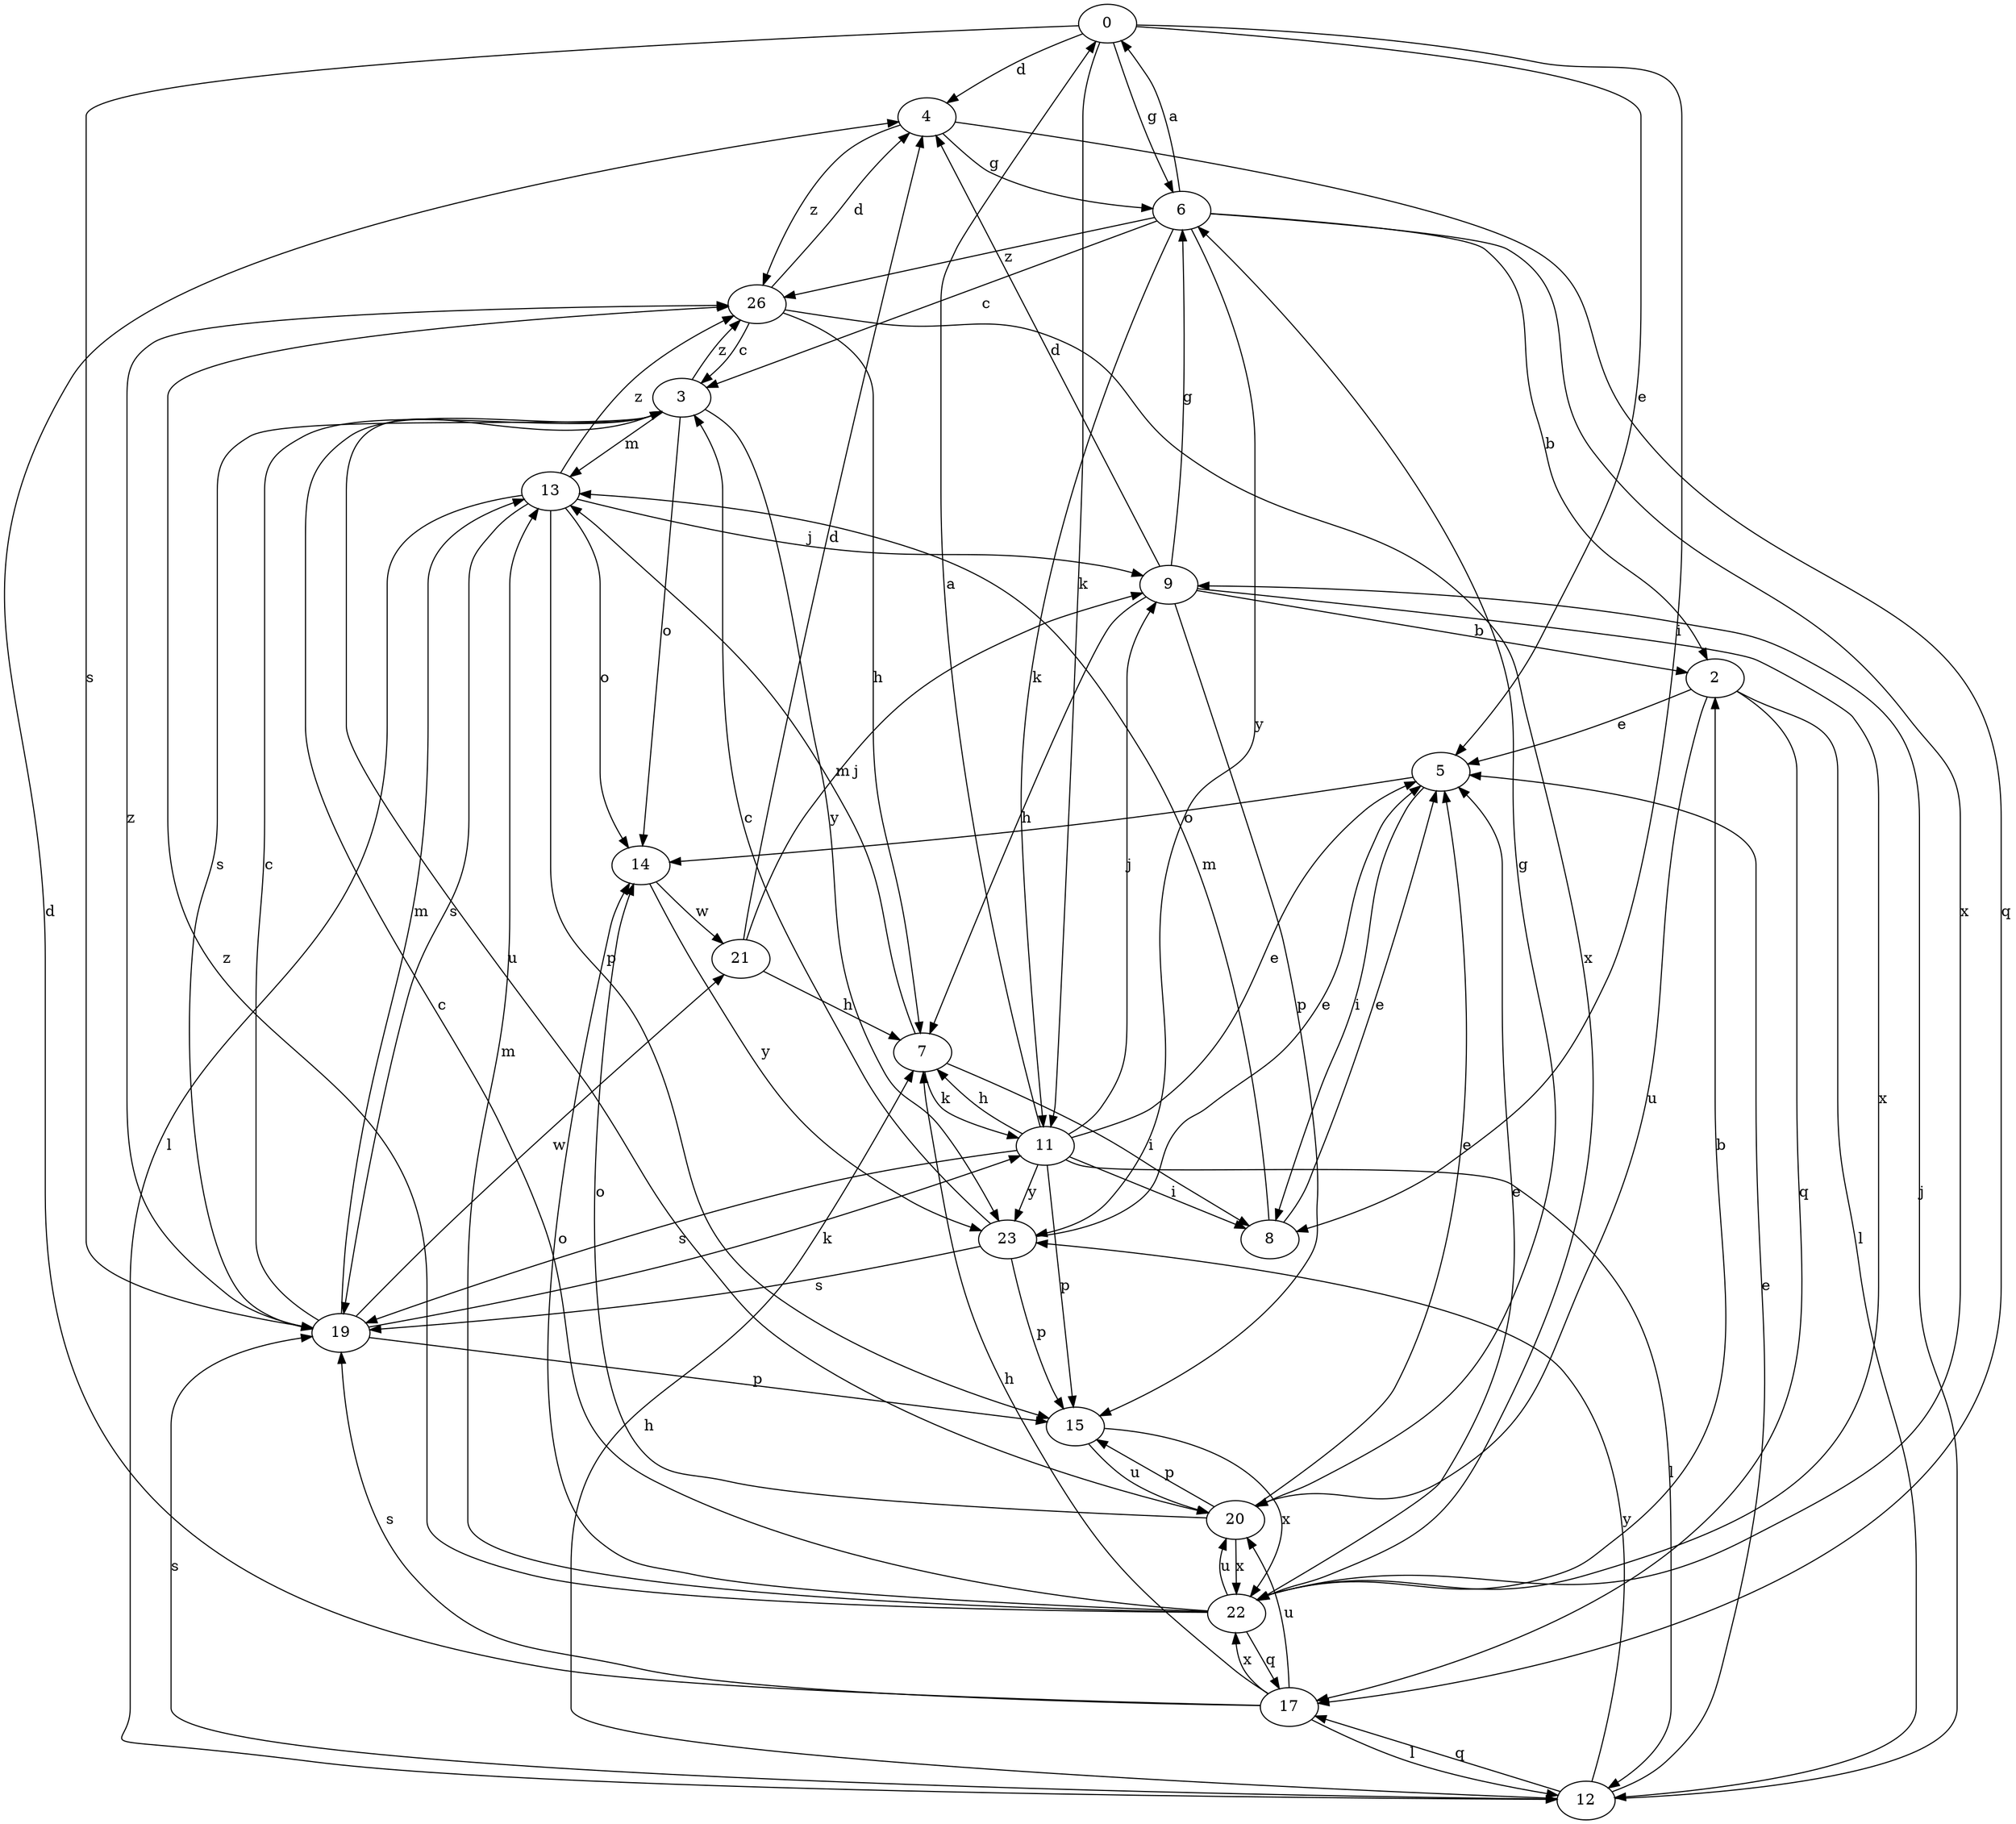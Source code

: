 strict digraph  {
0;
2;
3;
4;
5;
6;
7;
8;
9;
11;
12;
13;
14;
15;
17;
19;
20;
21;
22;
23;
26;
0 -> 4  [label=d];
0 -> 5  [label=e];
0 -> 6  [label=g];
0 -> 8  [label=i];
0 -> 11  [label=k];
0 -> 19  [label=s];
2 -> 5  [label=e];
2 -> 12  [label=l];
2 -> 17  [label=q];
2 -> 20  [label=u];
3 -> 13  [label=m];
3 -> 14  [label=o];
3 -> 19  [label=s];
3 -> 20  [label=u];
3 -> 23  [label=y];
3 -> 26  [label=z];
4 -> 6  [label=g];
4 -> 17  [label=q];
4 -> 26  [label=z];
5 -> 8  [label=i];
5 -> 14  [label=o];
6 -> 0  [label=a];
6 -> 2  [label=b];
6 -> 3  [label=c];
6 -> 11  [label=k];
6 -> 22  [label=x];
6 -> 23  [label=y];
6 -> 26  [label=z];
7 -> 8  [label=i];
7 -> 11  [label=k];
7 -> 13  [label=m];
8 -> 5  [label=e];
8 -> 13  [label=m];
9 -> 2  [label=b];
9 -> 4  [label=d];
9 -> 6  [label=g];
9 -> 7  [label=h];
9 -> 15  [label=p];
9 -> 22  [label=x];
11 -> 0  [label=a];
11 -> 5  [label=e];
11 -> 7  [label=h];
11 -> 8  [label=i];
11 -> 9  [label=j];
11 -> 12  [label=l];
11 -> 15  [label=p];
11 -> 19  [label=s];
11 -> 23  [label=y];
12 -> 5  [label=e];
12 -> 7  [label=h];
12 -> 9  [label=j];
12 -> 17  [label=q];
12 -> 19  [label=s];
12 -> 23  [label=y];
13 -> 9  [label=j];
13 -> 12  [label=l];
13 -> 14  [label=o];
13 -> 15  [label=p];
13 -> 19  [label=s];
13 -> 26  [label=z];
14 -> 21  [label=w];
14 -> 23  [label=y];
15 -> 20  [label=u];
15 -> 22  [label=x];
17 -> 4  [label=d];
17 -> 7  [label=h];
17 -> 12  [label=l];
17 -> 19  [label=s];
17 -> 20  [label=u];
17 -> 22  [label=x];
19 -> 3  [label=c];
19 -> 11  [label=k];
19 -> 13  [label=m];
19 -> 15  [label=p];
19 -> 21  [label=w];
19 -> 26  [label=z];
20 -> 5  [label=e];
20 -> 6  [label=g];
20 -> 14  [label=o];
20 -> 15  [label=p];
20 -> 22  [label=x];
21 -> 4  [label=d];
21 -> 7  [label=h];
21 -> 9  [label=j];
22 -> 2  [label=b];
22 -> 3  [label=c];
22 -> 5  [label=e];
22 -> 13  [label=m];
22 -> 14  [label=o];
22 -> 17  [label=q];
22 -> 20  [label=u];
22 -> 26  [label=z];
23 -> 3  [label=c];
23 -> 5  [label=e];
23 -> 15  [label=p];
23 -> 19  [label=s];
26 -> 3  [label=c];
26 -> 4  [label=d];
26 -> 7  [label=h];
26 -> 22  [label=x];
}
